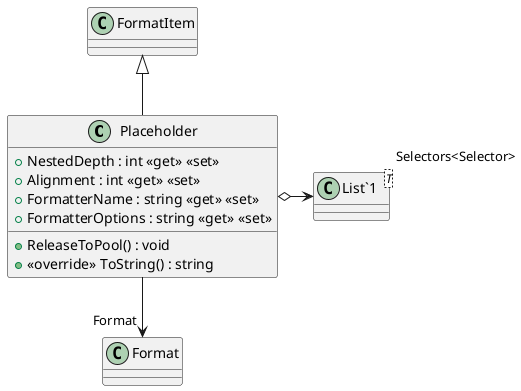@startuml
class Placeholder {
    + ReleaseToPool() : void
    + NestedDepth : int <<get>> <<set>>
    + Alignment : int <<get>> <<set>>
    + FormatterName : string <<get>> <<set>>
    + FormatterOptions : string <<get>> <<set>>
    + <<override>> ToString() : string
}
class "List`1"<T> {
}
FormatItem <|-- Placeholder
Placeholder o-> "Selectors<Selector>" "List`1"
Placeholder --> "Format" Format
@enduml
